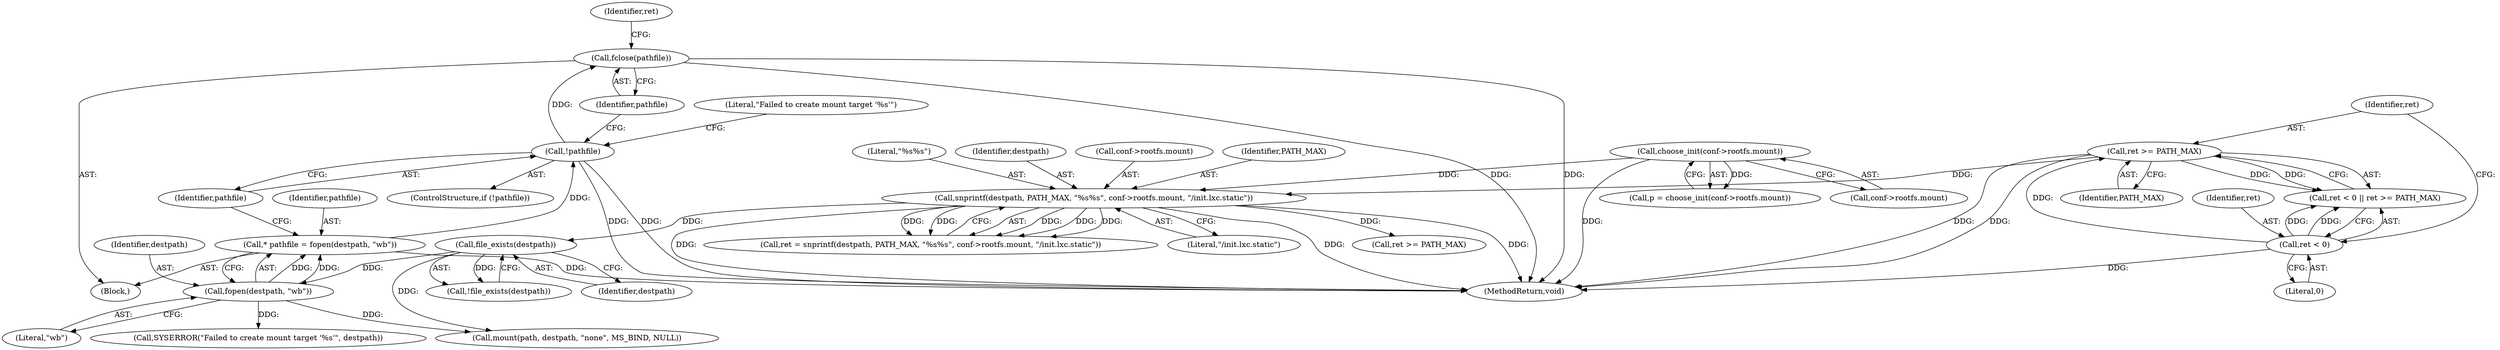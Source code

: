digraph "0_lxc_592fd47a6245508b79fe6ac819fe6d3b2c1289be_2@API" {
"1000186" [label="(Call,fclose(pathfile))"];
"1000179" [label="(Call,!pathfile)"];
"1000173" [label="(Call,* pathfile = fopen(destpath, \"wb\"))"];
"1000175" [label="(Call,fopen(destpath, \"wb\"))"];
"1000169" [label="(Call,file_exists(destpath))"];
"1000145" [label="(Call,snprintf(destpath, PATH_MAX, \"%s%s\", conf->rootfs.mount, \"/init.lxc.static\"))"];
"1000127" [label="(Call,ret >= PATH_MAX)"];
"1000124" [label="(Call,ret < 0)"];
"1000110" [label="(Call,choose_init(conf->rootfs.mount))"];
"1000160" [label="(Call,ret >= PATH_MAX)"];
"1000110" [label="(Call,choose_init(conf->rootfs.mount))"];
"1000126" [label="(Literal,0)"];
"1000187" [label="(Identifier,pathfile)"];
"1000179" [label="(Call,!pathfile)"];
"1000124" [label="(Call,ret < 0)"];
"1000147" [label="(Identifier,PATH_MAX)"];
"1000148" [label="(Literal,\"%s%s\")"];
"1000183" [label="(Literal,\"Failed to create mount target '%s'\")"];
"1000178" [label="(ControlStructure,if (!pathfile))"];
"1000145" [label="(Call,snprintf(destpath, PATH_MAX, \"%s%s\", conf->rootfs.mount, \"/init.lxc.static\"))"];
"1000177" [label="(Literal,\"wb\")"];
"1000146" [label="(Identifier,destpath)"];
"1000180" [label="(Identifier,pathfile)"];
"1000168" [label="(Call,!file_exists(destpath))"];
"1000171" [label="(Block,)"];
"1000169" [label="(Call,file_exists(destpath))"];
"1000175" [label="(Call,fopen(destpath, \"wb\"))"];
"1000129" [label="(Identifier,PATH_MAX)"];
"1000176" [label="(Identifier,destpath)"];
"1000205" [label="(MethodReturn,void)"];
"1000111" [label="(Call,conf->rootfs.mount)"];
"1000174" [label="(Identifier,pathfile)"];
"1000149" [label="(Call,conf->rootfs.mount)"];
"1000127" [label="(Call,ret >= PATH_MAX)"];
"1000154" [label="(Literal,\"/init.lxc.static\")"];
"1000182" [label="(Call,SYSERROR(\"Failed to create mount target '%s'\", destpath))"];
"1000123" [label="(Call,ret < 0 || ret >= PATH_MAX)"];
"1000108" [label="(Call,p = choose_init(conf->rootfs.mount))"];
"1000189" [label="(Identifier,ret)"];
"1000143" [label="(Call,ret = snprintf(destpath, PATH_MAX, \"%s%s\", conf->rootfs.mount, \"/init.lxc.static\"))"];
"1000125" [label="(Identifier,ret)"];
"1000186" [label="(Call,fclose(pathfile))"];
"1000173" [label="(Call,* pathfile = fopen(destpath, \"wb\"))"];
"1000170" [label="(Identifier,destpath)"];
"1000128" [label="(Identifier,ret)"];
"1000190" [label="(Call,mount(path, destpath, \"none\", MS_BIND, NULL))"];
"1000186" -> "1000171"  [label="AST: "];
"1000186" -> "1000187"  [label="CFG: "];
"1000187" -> "1000186"  [label="AST: "];
"1000189" -> "1000186"  [label="CFG: "];
"1000186" -> "1000205"  [label="DDG: "];
"1000186" -> "1000205"  [label="DDG: "];
"1000179" -> "1000186"  [label="DDG: "];
"1000179" -> "1000178"  [label="AST: "];
"1000179" -> "1000180"  [label="CFG: "];
"1000180" -> "1000179"  [label="AST: "];
"1000183" -> "1000179"  [label="CFG: "];
"1000187" -> "1000179"  [label="CFG: "];
"1000179" -> "1000205"  [label="DDG: "];
"1000179" -> "1000205"  [label="DDG: "];
"1000173" -> "1000179"  [label="DDG: "];
"1000173" -> "1000171"  [label="AST: "];
"1000173" -> "1000175"  [label="CFG: "];
"1000174" -> "1000173"  [label="AST: "];
"1000175" -> "1000173"  [label="AST: "];
"1000180" -> "1000173"  [label="CFG: "];
"1000173" -> "1000205"  [label="DDG: "];
"1000175" -> "1000173"  [label="DDG: "];
"1000175" -> "1000173"  [label="DDG: "];
"1000175" -> "1000177"  [label="CFG: "];
"1000176" -> "1000175"  [label="AST: "];
"1000177" -> "1000175"  [label="AST: "];
"1000169" -> "1000175"  [label="DDG: "];
"1000175" -> "1000182"  [label="DDG: "];
"1000175" -> "1000190"  [label="DDG: "];
"1000169" -> "1000168"  [label="AST: "];
"1000169" -> "1000170"  [label="CFG: "];
"1000170" -> "1000169"  [label="AST: "];
"1000168" -> "1000169"  [label="CFG: "];
"1000169" -> "1000168"  [label="DDG: "];
"1000145" -> "1000169"  [label="DDG: "];
"1000169" -> "1000190"  [label="DDG: "];
"1000145" -> "1000143"  [label="AST: "];
"1000145" -> "1000154"  [label="CFG: "];
"1000146" -> "1000145"  [label="AST: "];
"1000147" -> "1000145"  [label="AST: "];
"1000148" -> "1000145"  [label="AST: "];
"1000149" -> "1000145"  [label="AST: "];
"1000154" -> "1000145"  [label="AST: "];
"1000143" -> "1000145"  [label="CFG: "];
"1000145" -> "1000205"  [label="DDG: "];
"1000145" -> "1000205"  [label="DDG: "];
"1000145" -> "1000205"  [label="DDG: "];
"1000145" -> "1000143"  [label="DDG: "];
"1000145" -> "1000143"  [label="DDG: "];
"1000145" -> "1000143"  [label="DDG: "];
"1000145" -> "1000143"  [label="DDG: "];
"1000145" -> "1000143"  [label="DDG: "];
"1000127" -> "1000145"  [label="DDG: "];
"1000110" -> "1000145"  [label="DDG: "];
"1000145" -> "1000160"  [label="DDG: "];
"1000127" -> "1000123"  [label="AST: "];
"1000127" -> "1000129"  [label="CFG: "];
"1000128" -> "1000127"  [label="AST: "];
"1000129" -> "1000127"  [label="AST: "];
"1000123" -> "1000127"  [label="CFG: "];
"1000127" -> "1000205"  [label="DDG: "];
"1000127" -> "1000205"  [label="DDG: "];
"1000127" -> "1000123"  [label="DDG: "];
"1000127" -> "1000123"  [label="DDG: "];
"1000124" -> "1000127"  [label="DDG: "];
"1000124" -> "1000123"  [label="AST: "];
"1000124" -> "1000126"  [label="CFG: "];
"1000125" -> "1000124"  [label="AST: "];
"1000126" -> "1000124"  [label="AST: "];
"1000128" -> "1000124"  [label="CFG: "];
"1000123" -> "1000124"  [label="CFG: "];
"1000124" -> "1000205"  [label="DDG: "];
"1000124" -> "1000123"  [label="DDG: "];
"1000124" -> "1000123"  [label="DDG: "];
"1000110" -> "1000108"  [label="AST: "];
"1000110" -> "1000111"  [label="CFG: "];
"1000111" -> "1000110"  [label="AST: "];
"1000108" -> "1000110"  [label="CFG: "];
"1000110" -> "1000205"  [label="DDG: "];
"1000110" -> "1000108"  [label="DDG: "];
}
